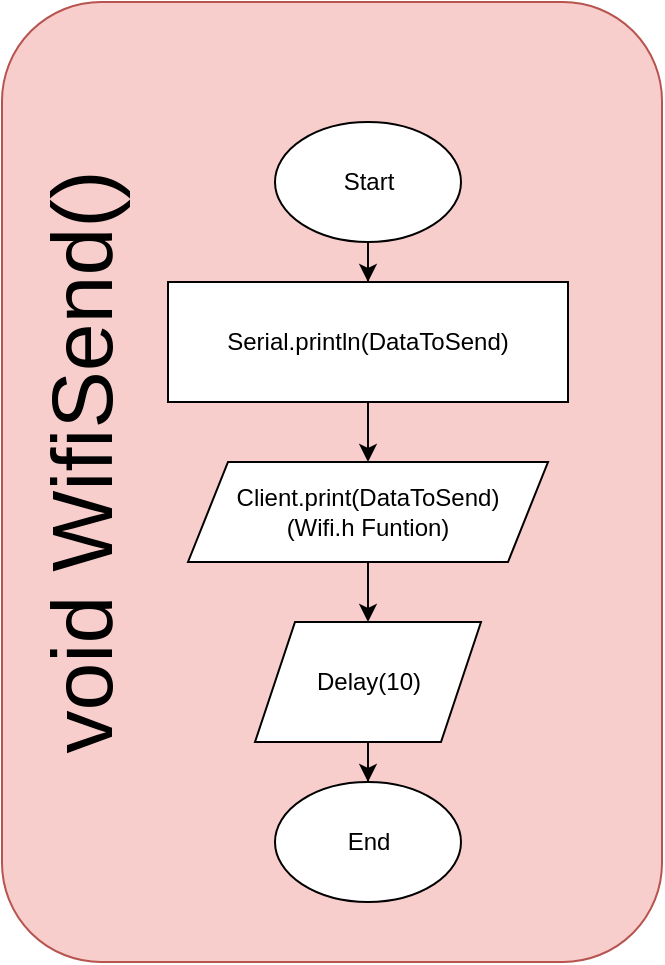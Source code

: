 <mxfile version="24.5.2" type="device">
  <diagram name="Page-1" id="UvGsvI7WDLGOxSDZg6XE">
    <mxGraphModel dx="1147" dy="1718" grid="1" gridSize="10" guides="1" tooltips="1" connect="1" arrows="1" fold="1" page="1" pageScale="1" pageWidth="850" pageHeight="1100" math="0" shadow="0">
      <root>
        <mxCell id="0" />
        <mxCell id="1" parent="0" />
        <mxCell id="ry9LyBkneQpmExAJehDU-2" value="" style="rounded=1;whiteSpace=wrap;html=1;fillColor=#f8cecc;strokeColor=#b85450;" vertex="1" parent="1">
          <mxGeometry x="350" y="-40" width="330" height="480" as="geometry" />
        </mxCell>
        <mxCell id="ry9LyBkneQpmExAJehDU-80" value="" style="edgeStyle=orthogonalEdgeStyle;rounded=0;orthogonalLoop=1;jettySize=auto;html=1;" edge="1" parent="1" source="ry9LyBkneQpmExAJehDU-4" target="ry9LyBkneQpmExAJehDU-77">
          <mxGeometry relative="1" as="geometry" />
        </mxCell>
        <mxCell id="ry9LyBkneQpmExAJehDU-4" value="Start" style="ellipse;whiteSpace=wrap;html=1;" vertex="1" parent="1">
          <mxGeometry x="486.5" y="20" width="93" height="60" as="geometry" />
        </mxCell>
        <mxCell id="ry9LyBkneQpmExAJehDU-7" value="&lt;font style=&quot;font-size: 43px;&quot;&gt;void WifiSend()&lt;/font&gt;" style="text;html=1;align=center;verticalAlign=middle;whiteSpace=wrap;rounded=0;rotation=-90;" vertex="1" parent="1">
          <mxGeometry x="210" y="150" width="360" height="80" as="geometry" />
        </mxCell>
        <mxCell id="ry9LyBkneQpmExAJehDU-84" value="" style="edgeStyle=orthogonalEdgeStyle;rounded=0;orthogonalLoop=1;jettySize=auto;html=1;" edge="1" parent="1" source="ry9LyBkneQpmExAJehDU-70" target="ry9LyBkneQpmExAJehDU-79">
          <mxGeometry relative="1" as="geometry" />
        </mxCell>
        <mxCell id="ry9LyBkneQpmExAJehDU-70" value="Client.print(DataToSend)&lt;div&gt;(Wifi.h Funtion)&lt;span style=&quot;color: rgba(0, 0, 0, 0); font-family: monospace; font-size: 0px; text-align: start; text-wrap: nowrap; background-color: initial;&quot;&gt;Wifi%3CmxGraphModel%3E%3Croot%3E%3CmxCell%20id%3D%220%22%2F%3E%3CmxCell%20id%3D%221%22%20parent%3D%220%22%2F%3E%3CmxCell%20id%3D%222%22%20value%3D%22Start%22%20style%3D%22ellipse%3BwhiteSpace%3Dwrap%3Bhtml%3D1%3B%22%20vertex%3D%221%22%20parent%3D%221%22%3E%3CmxGeometry%20x%3D%22486.5%22%20y%3D%2220%22%20width%3D%2293%22%20height%3D%2260%22%20as%3D%22geometry%22%2F%3E%3C%2FmxCell%3E%3C%2Froot%3E%3C%2FmxGraphel%&lt;/span&gt;&lt;/div&gt;" style="shape=parallelogram;perimeter=parallelogramPerimeter;whiteSpace=wrap;html=1;fixedSize=1;" vertex="1" parent="1">
          <mxGeometry x="443" y="190" width="180" height="50" as="geometry" />
        </mxCell>
        <mxCell id="ry9LyBkneQpmExAJehDU-90" style="edgeStyle=orthogonalEdgeStyle;rounded=0;orthogonalLoop=1;jettySize=auto;html=1;entryX=0.5;entryY=0;entryDx=0;entryDy=0;" edge="1" parent="1" source="ry9LyBkneQpmExAJehDU-77" target="ry9LyBkneQpmExAJehDU-70">
          <mxGeometry relative="1" as="geometry" />
        </mxCell>
        <mxCell id="ry9LyBkneQpmExAJehDU-77" value="Serial.println(DataToSend)" style="rounded=0;whiteSpace=wrap;html=1;" vertex="1" parent="1">
          <mxGeometry x="433" y="100" width="200" height="60" as="geometry" />
        </mxCell>
        <mxCell id="ry9LyBkneQpmExAJehDU-78" value="End" style="ellipse;whiteSpace=wrap;html=1;" vertex="1" parent="1">
          <mxGeometry x="486.5" y="350" width="93" height="60" as="geometry" />
        </mxCell>
        <mxCell id="ry9LyBkneQpmExAJehDU-86" value="" style="edgeStyle=orthogonalEdgeStyle;rounded=0;orthogonalLoop=1;jettySize=auto;html=1;" edge="1" parent="1" source="ry9LyBkneQpmExAJehDU-79" target="ry9LyBkneQpmExAJehDU-78">
          <mxGeometry relative="1" as="geometry" />
        </mxCell>
        <mxCell id="ry9LyBkneQpmExAJehDU-79" value="Delay(10)" style="shape=parallelogram;perimeter=parallelogramPerimeter;whiteSpace=wrap;html=1;fixedSize=1;" vertex="1" parent="1">
          <mxGeometry x="476.5" y="270" width="113" height="60" as="geometry" />
        </mxCell>
      </root>
    </mxGraphModel>
  </diagram>
</mxfile>
